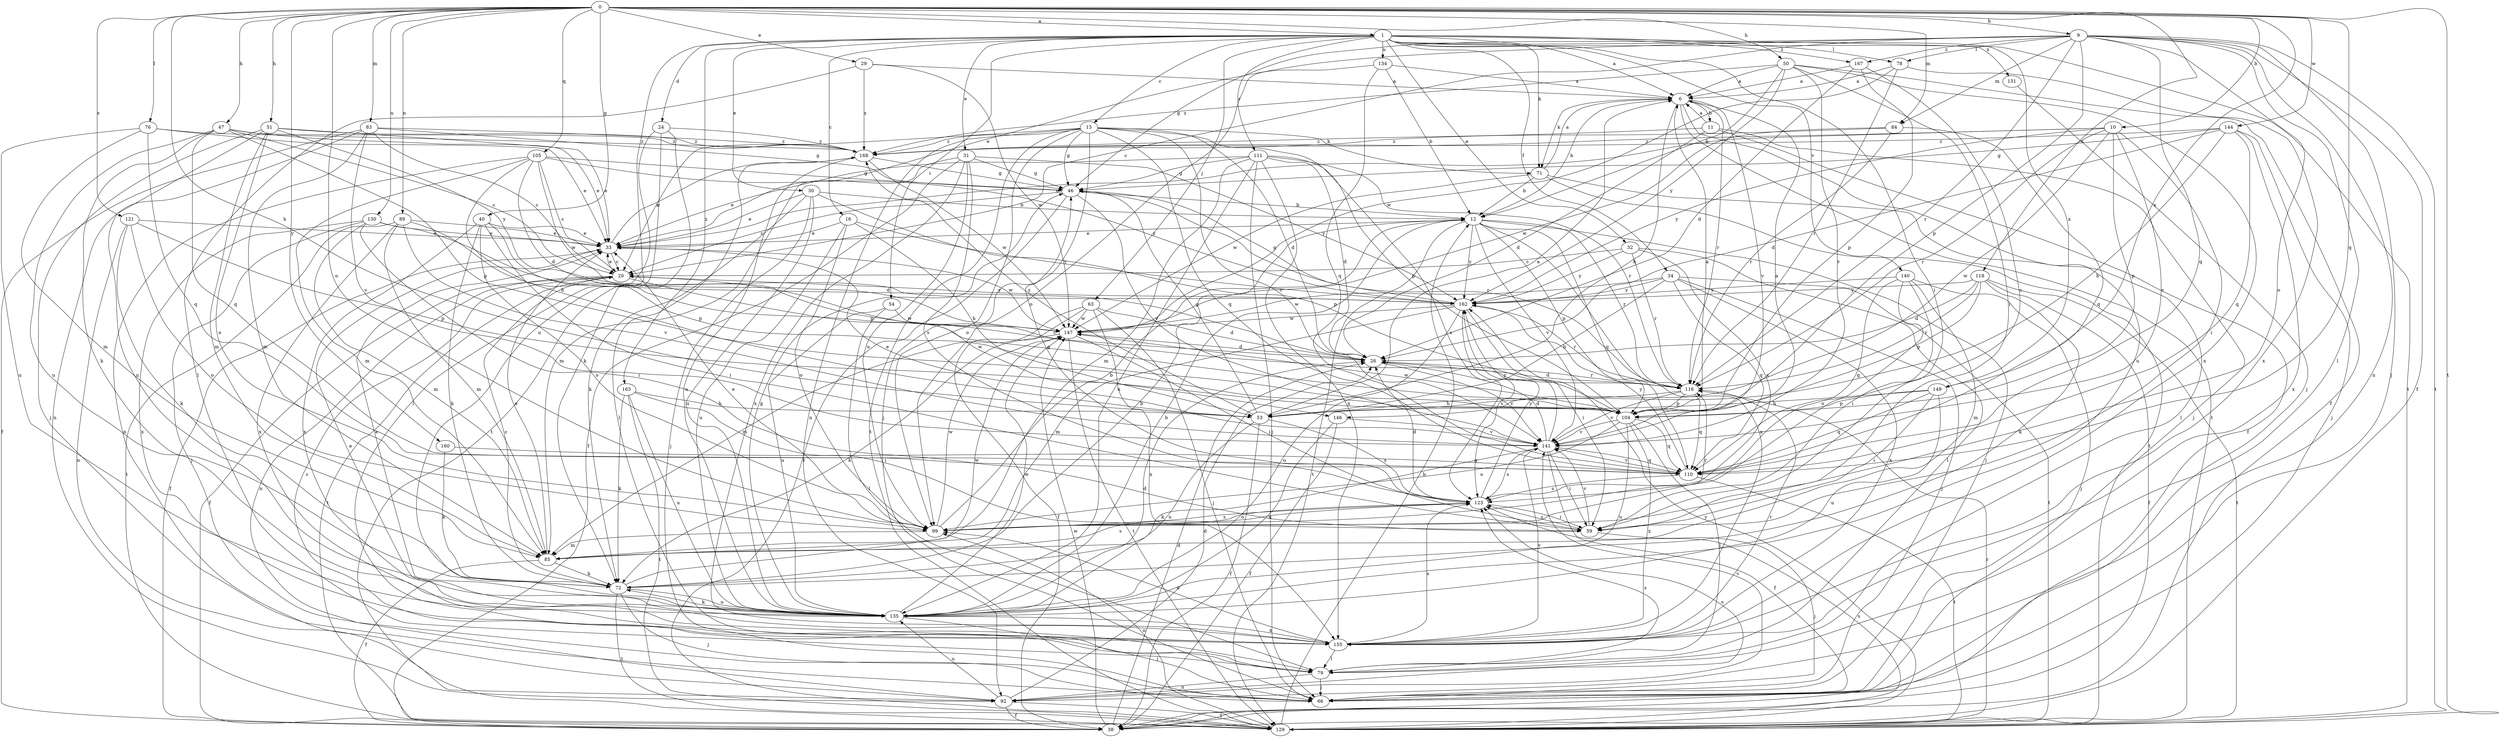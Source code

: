 strict digraph  {
0;
1;
6;
9;
10;
11;
12;
13;
16;
20;
24;
26;
29;
30;
31;
32;
33;
34;
38;
40;
46;
47;
50;
51;
53;
54;
59;
63;
66;
71;
72;
76;
78;
79;
83;
84;
85;
89;
92;
99;
104;
105;
110;
111;
116;
118;
121;
123;
129;
130;
134;
135;
140;
141;
144;
146;
147;
149;
151;
155;
160;
162;
163;
167;
168;
0 -> 1  [label=a];
0 -> 9  [label=b];
0 -> 10  [label=b];
0 -> 29  [label=e];
0 -> 40  [label=g];
0 -> 47  [label=h];
0 -> 50  [label=h];
0 -> 51  [label=h];
0 -> 53  [label=h];
0 -> 76  [label=l];
0 -> 83  [label=m];
0 -> 84  [label=m];
0 -> 89  [label=n];
0 -> 99  [label=o];
0 -> 105  [label=q];
0 -> 110  [label=q];
0 -> 118  [label=s];
0 -> 121  [label=s];
0 -> 129  [label=t];
0 -> 130  [label=u];
0 -> 144  [label=w];
0 -> 149  [label=x];
0 -> 160  [label=y];
1 -> 6  [label=a];
1 -> 13  [label=c];
1 -> 16  [label=c];
1 -> 24  [label=d];
1 -> 30  [label=e];
1 -> 31  [label=e];
1 -> 32  [label=e];
1 -> 34  [label=f];
1 -> 54  [label=i];
1 -> 59  [label=i];
1 -> 63  [label=j];
1 -> 71  [label=k];
1 -> 78  [label=l];
1 -> 111  [label=r];
1 -> 129  [label=t];
1 -> 134  [label=u];
1 -> 135  [label=u];
1 -> 140  [label=v];
1 -> 149  [label=x];
1 -> 151  [label=x];
1 -> 163  [label=z];
1 -> 167  [label=z];
6 -> 11  [label=b];
6 -> 12  [label=b];
6 -> 53  [label=h];
6 -> 71  [label=k];
6 -> 116  [label=r];
6 -> 129  [label=t];
6 -> 135  [label=u];
6 -> 141  [label=v];
9 -> 20  [label=c];
9 -> 33  [label=e];
9 -> 38  [label=f];
9 -> 46  [label=g];
9 -> 66  [label=j];
9 -> 78  [label=l];
9 -> 79  [label=l];
9 -> 84  [label=m];
9 -> 92  [label=n];
9 -> 99  [label=o];
9 -> 104  [label=p];
9 -> 110  [label=q];
9 -> 116  [label=r];
9 -> 129  [label=t];
9 -> 167  [label=z];
10 -> 33  [label=e];
10 -> 59  [label=i];
10 -> 104  [label=p];
10 -> 116  [label=r];
10 -> 141  [label=v];
10 -> 146  [label=w];
10 -> 162  [label=y];
10 -> 168  [label=z];
11 -> 6  [label=a];
11 -> 26  [label=d];
11 -> 38  [label=f];
11 -> 66  [label=j];
11 -> 168  [label=z];
12 -> 33  [label=e];
12 -> 66  [label=j];
12 -> 104  [label=p];
12 -> 110  [label=q];
12 -> 116  [label=r];
12 -> 129  [label=t];
12 -> 141  [label=v];
12 -> 155  [label=x];
12 -> 162  [label=y];
13 -> 20  [label=c];
13 -> 26  [label=d];
13 -> 46  [label=g];
13 -> 66  [label=j];
13 -> 71  [label=k];
13 -> 92  [label=n];
13 -> 99  [label=o];
13 -> 104  [label=p];
13 -> 110  [label=q];
13 -> 129  [label=t];
13 -> 141  [label=v];
13 -> 168  [label=z];
16 -> 33  [label=e];
16 -> 53  [label=h];
16 -> 99  [label=o];
16 -> 135  [label=u];
16 -> 162  [label=y];
20 -> 33  [label=e];
20 -> 38  [label=f];
20 -> 92  [label=n];
20 -> 129  [label=t];
20 -> 146  [label=w];
20 -> 162  [label=y];
24 -> 72  [label=k];
24 -> 79  [label=l];
24 -> 129  [label=t];
24 -> 168  [label=z];
26 -> 116  [label=r];
26 -> 141  [label=v];
29 -> 6  [label=a];
29 -> 79  [label=l];
29 -> 147  [label=w];
29 -> 168  [label=z];
30 -> 12  [label=b];
30 -> 33  [label=e];
30 -> 66  [label=j];
30 -> 72  [label=k];
30 -> 104  [label=p];
30 -> 135  [label=u];
31 -> 38  [label=f];
31 -> 46  [label=g];
31 -> 85  [label=m];
31 -> 99  [label=o];
31 -> 123  [label=s];
31 -> 155  [label=x];
31 -> 162  [label=y];
32 -> 20  [label=c];
32 -> 79  [label=l];
32 -> 116  [label=r];
32 -> 123  [label=s];
32 -> 162  [label=y];
33 -> 20  [label=c];
33 -> 38  [label=f];
33 -> 147  [label=w];
33 -> 168  [label=z];
34 -> 53  [label=h];
34 -> 66  [label=j];
34 -> 110  [label=q];
34 -> 129  [label=t];
34 -> 147  [label=w];
34 -> 155  [label=x];
34 -> 162  [label=y];
38 -> 26  [label=d];
38 -> 147  [label=w];
40 -> 33  [label=e];
40 -> 59  [label=i];
40 -> 72  [label=k];
40 -> 99  [label=o];
40 -> 104  [label=p];
40 -> 155  [label=x];
46 -> 12  [label=b];
46 -> 20  [label=c];
46 -> 116  [label=r];
46 -> 129  [label=t];
46 -> 141  [label=v];
47 -> 20  [label=c];
47 -> 33  [label=e];
47 -> 72  [label=k];
47 -> 104  [label=p];
47 -> 110  [label=q];
47 -> 135  [label=u];
47 -> 168  [label=z];
50 -> 6  [label=a];
50 -> 12  [label=b];
50 -> 38  [label=f];
50 -> 59  [label=i];
50 -> 141  [label=v];
50 -> 155  [label=x];
50 -> 162  [label=y];
50 -> 168  [label=z];
51 -> 33  [label=e];
51 -> 66  [label=j];
51 -> 85  [label=m];
51 -> 99  [label=o];
51 -> 135  [label=u];
51 -> 162  [label=y];
51 -> 168  [label=z];
53 -> 6  [label=a];
53 -> 38  [label=f];
53 -> 46  [label=g];
53 -> 123  [label=s];
53 -> 135  [label=u];
53 -> 168  [label=z];
54 -> 79  [label=l];
54 -> 135  [label=u];
54 -> 147  [label=w];
59 -> 66  [label=j];
59 -> 123  [label=s];
59 -> 141  [label=v];
63 -> 26  [label=d];
63 -> 38  [label=f];
63 -> 66  [label=j];
63 -> 85  [label=m];
63 -> 147  [label=w];
63 -> 155  [label=x];
71 -> 6  [label=a];
71 -> 12  [label=b];
71 -> 79  [label=l];
71 -> 129  [label=t];
71 -> 147  [label=w];
72 -> 12  [label=b];
72 -> 20  [label=c];
72 -> 66  [label=j];
72 -> 129  [label=t];
72 -> 135  [label=u];
72 -> 147  [label=w];
76 -> 33  [label=e];
76 -> 85  [label=m];
76 -> 110  [label=q];
76 -> 135  [label=u];
76 -> 168  [label=z];
78 -> 6  [label=a];
78 -> 116  [label=r];
78 -> 147  [label=w];
78 -> 155  [label=x];
79 -> 20  [label=c];
79 -> 66  [label=j];
79 -> 92  [label=n];
79 -> 123  [label=s];
83 -> 20  [label=c];
83 -> 38  [label=f];
83 -> 46  [label=g];
83 -> 85  [label=m];
83 -> 92  [label=n];
83 -> 141  [label=v];
83 -> 168  [label=z];
84 -> 110  [label=q];
84 -> 116  [label=r];
84 -> 147  [label=w];
84 -> 168  [label=z];
85 -> 33  [label=e];
85 -> 38  [label=f];
85 -> 72  [label=k];
85 -> 123  [label=s];
89 -> 33  [label=e];
89 -> 85  [label=m];
89 -> 104  [label=p];
89 -> 129  [label=t];
89 -> 141  [label=v];
89 -> 155  [label=x];
92 -> 26  [label=d];
92 -> 38  [label=f];
92 -> 123  [label=s];
92 -> 129  [label=t];
92 -> 135  [label=u];
92 -> 141  [label=v];
99 -> 12  [label=b];
99 -> 33  [label=e];
99 -> 85  [label=m];
99 -> 116  [label=r];
99 -> 123  [label=s];
99 -> 147  [label=w];
104 -> 6  [label=a];
104 -> 79  [label=l];
104 -> 99  [label=o];
104 -> 110  [label=q];
104 -> 135  [label=u];
104 -> 141  [label=v];
104 -> 147  [label=w];
104 -> 155  [label=x];
105 -> 20  [label=c];
105 -> 26  [label=d];
105 -> 46  [label=g];
105 -> 53  [label=h];
105 -> 85  [label=m];
105 -> 92  [label=n];
105 -> 147  [label=w];
105 -> 162  [label=y];
110 -> 123  [label=s];
110 -> 129  [label=t];
110 -> 141  [label=v];
110 -> 162  [label=y];
111 -> 26  [label=d];
111 -> 33  [label=e];
111 -> 46  [label=g];
111 -> 66  [label=j];
111 -> 85  [label=m];
111 -> 116  [label=r];
111 -> 123  [label=s];
111 -> 135  [label=u];
111 -> 155  [label=x];
116 -> 20  [label=c];
116 -> 26  [label=d];
116 -> 53  [label=h];
116 -> 104  [label=p];
116 -> 110  [label=q];
116 -> 141  [label=v];
118 -> 26  [label=d];
118 -> 38  [label=f];
118 -> 72  [label=k];
118 -> 104  [label=p];
118 -> 116  [label=r];
118 -> 129  [label=t];
118 -> 162  [label=y];
121 -> 33  [label=e];
121 -> 72  [label=k];
121 -> 92  [label=n];
121 -> 99  [label=o];
121 -> 104  [label=p];
123 -> 26  [label=d];
123 -> 46  [label=g];
123 -> 59  [label=i];
123 -> 99  [label=o];
123 -> 162  [label=y];
129 -> 12  [label=b];
129 -> 99  [label=o];
129 -> 116  [label=r];
129 -> 123  [label=s];
129 -> 162  [label=y];
130 -> 26  [label=d];
130 -> 33  [label=e];
130 -> 59  [label=i];
130 -> 66  [label=j];
130 -> 85  [label=m];
130 -> 155  [label=x];
134 -> 6  [label=a];
134 -> 12  [label=b];
134 -> 99  [label=o];
134 -> 110  [label=q];
135 -> 12  [label=b];
135 -> 26  [label=d];
135 -> 33  [label=e];
135 -> 46  [label=g];
135 -> 66  [label=j];
135 -> 72  [label=k];
135 -> 147  [label=w];
135 -> 155  [label=x];
140 -> 59  [label=i];
140 -> 66  [label=j];
140 -> 85  [label=m];
140 -> 99  [label=o];
140 -> 110  [label=q];
140 -> 162  [label=y];
141 -> 6  [label=a];
141 -> 26  [label=d];
141 -> 33  [label=e];
141 -> 38  [label=f];
141 -> 59  [label=i];
141 -> 72  [label=k];
141 -> 110  [label=q];
141 -> 123  [label=s];
141 -> 162  [label=y];
144 -> 26  [label=d];
144 -> 46  [label=g];
144 -> 53  [label=h];
144 -> 66  [label=j];
144 -> 110  [label=q];
144 -> 155  [label=x];
144 -> 168  [label=z];
146 -> 38  [label=f];
146 -> 135  [label=u];
146 -> 141  [label=v];
147 -> 26  [label=d];
147 -> 59  [label=i];
147 -> 72  [label=k];
147 -> 129  [label=t];
149 -> 53  [label=h];
149 -> 59  [label=i];
149 -> 104  [label=p];
149 -> 110  [label=q];
149 -> 135  [label=u];
151 -> 66  [label=j];
155 -> 33  [label=e];
155 -> 79  [label=l];
155 -> 99  [label=o];
155 -> 116  [label=r];
155 -> 123  [label=s];
155 -> 141  [label=v];
160 -> 72  [label=k];
160 -> 110  [label=q];
162 -> 46  [label=g];
162 -> 59  [label=i];
162 -> 85  [label=m];
162 -> 116  [label=r];
162 -> 123  [label=s];
162 -> 135  [label=u];
162 -> 147  [label=w];
163 -> 53  [label=h];
163 -> 59  [label=i];
163 -> 72  [label=k];
163 -> 129  [label=t];
163 -> 135  [label=u];
167 -> 6  [label=a];
167 -> 26  [label=d];
167 -> 104  [label=p];
167 -> 123  [label=s];
168 -> 46  [label=g];
168 -> 79  [label=l];
168 -> 135  [label=u];
168 -> 147  [label=w];
}
